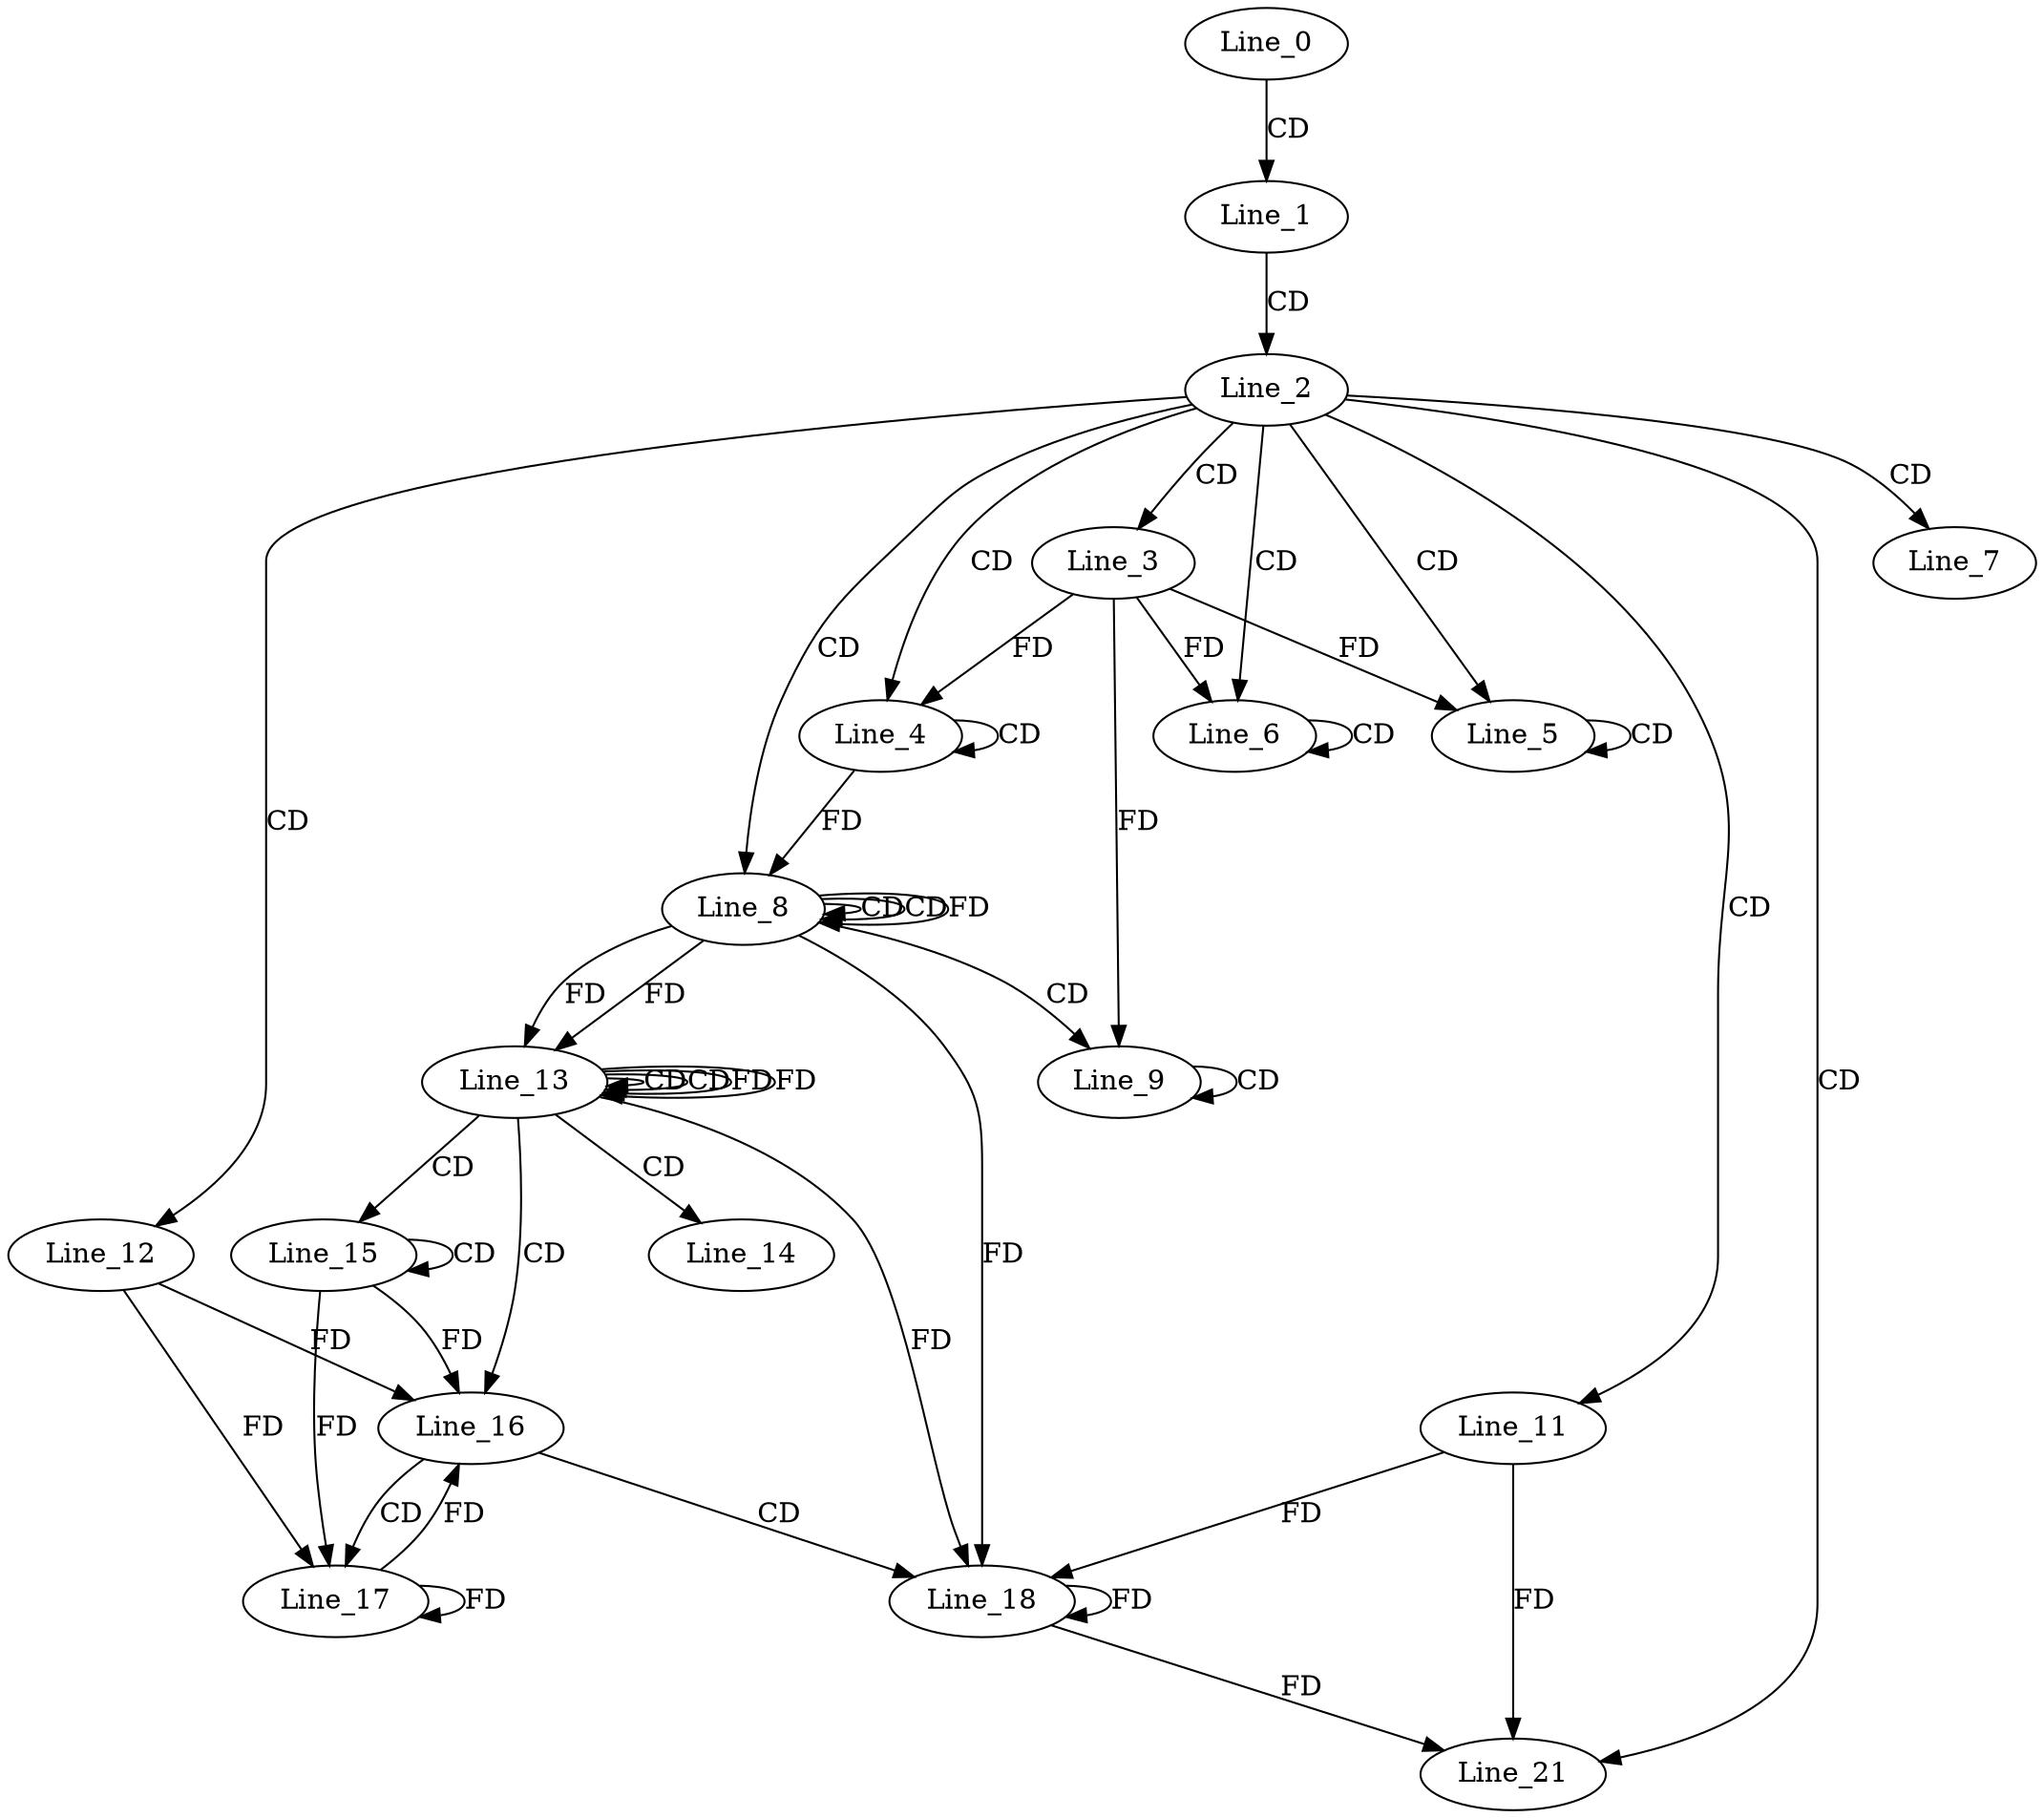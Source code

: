 digraph G {
  Line_0;
  Line_1;
  Line_2;
  Line_3;
  Line_4;
  Line_4;
  Line_5;
  Line_5;
  Line_6;
  Line_6;
  Line_7;
  Line_8;
  Line_8;
  Line_8;
  Line_9;
  Line_9;
  Line_11;
  Line_12;
  Line_13;
  Line_13;
  Line_13;
  Line_14;
  Line_15;
  Line_15;
  Line_16;
  Line_17;
  Line_18;
  Line_21;
  Line_0 -> Line_1 [ label="CD" ];
  Line_1 -> Line_2 [ label="CD" ];
  Line_2 -> Line_3 [ label="CD" ];
  Line_2 -> Line_4 [ label="CD" ];
  Line_4 -> Line_4 [ label="CD" ];
  Line_3 -> Line_4 [ label="FD" ];
  Line_2 -> Line_5 [ label="CD" ];
  Line_5 -> Line_5 [ label="CD" ];
  Line_3 -> Line_5 [ label="FD" ];
  Line_2 -> Line_6 [ label="CD" ];
  Line_6 -> Line_6 [ label="CD" ];
  Line_3 -> Line_6 [ label="FD" ];
  Line_2 -> Line_7 [ label="CD" ];
  Line_2 -> Line_8 [ label="CD" ];
  Line_8 -> Line_8 [ label="CD" ];
  Line_4 -> Line_8 [ label="FD" ];
  Line_8 -> Line_8 [ label="CD" ];
  Line_8 -> Line_8 [ label="FD" ];
  Line_8 -> Line_9 [ label="CD" ];
  Line_9 -> Line_9 [ label="CD" ];
  Line_3 -> Line_9 [ label="FD" ];
  Line_2 -> Line_11 [ label="CD" ];
  Line_2 -> Line_12 [ label="CD" ];
  Line_13 -> Line_13 [ label="CD" ];
  Line_8 -> Line_13 [ label="FD" ];
  Line_13 -> Line_13 [ label="CD" ];
  Line_13 -> Line_13 [ label="FD" ];
  Line_8 -> Line_13 [ label="FD" ];
  Line_13 -> Line_14 [ label="CD" ];
  Line_13 -> Line_15 [ label="CD" ];
  Line_15 -> Line_15 [ label="CD" ];
  Line_13 -> Line_16 [ label="CD" ];
  Line_12 -> Line_16 [ label="FD" ];
  Line_15 -> Line_16 [ label="FD" ];
  Line_16 -> Line_17 [ label="CD" ];
  Line_17 -> Line_17 [ label="FD" ];
  Line_12 -> Line_17 [ label="FD" ];
  Line_15 -> Line_17 [ label="FD" ];
  Line_16 -> Line_18 [ label="CD" ];
  Line_18 -> Line_18 [ label="FD" ];
  Line_11 -> Line_18 [ label="FD" ];
  Line_13 -> Line_18 [ label="FD" ];
  Line_8 -> Line_18 [ label="FD" ];
  Line_2 -> Line_21 [ label="CD" ];
  Line_18 -> Line_21 [ label="FD" ];
  Line_11 -> Line_21 [ label="FD" ];
  Line_13 -> Line_13 [ label="FD" ];
  Line_17 -> Line_16 [ label="FD" ];
}
